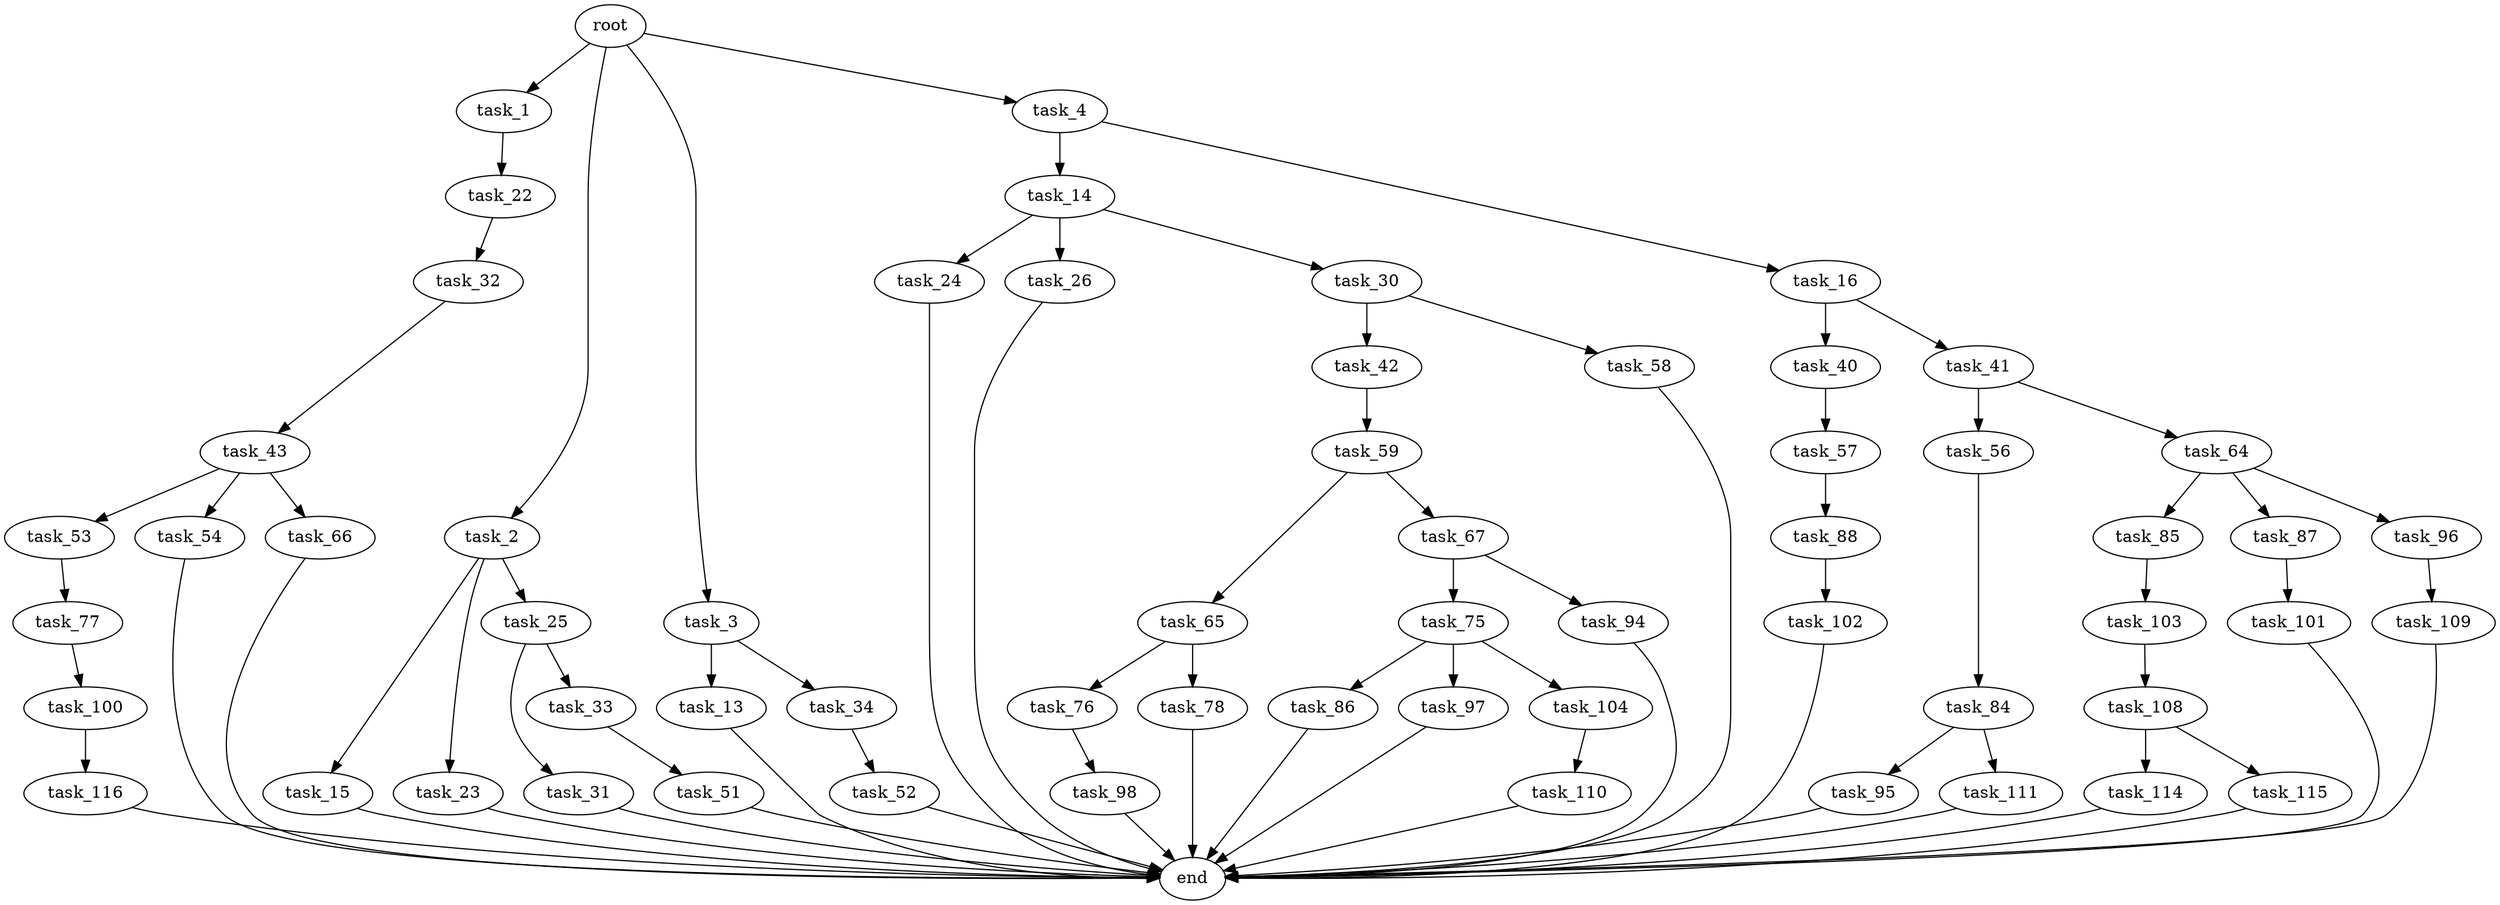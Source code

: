 digraph G {
  root [size="0.000000"];
  task_1 [size="2376117420.000000"];
  task_2 [size="33304878975.000000"];
  task_3 [size="549755813888.000000"];
  task_4 [size="401683477504.000000"];
  task_22 [size="2807653488.000000"];
  task_15 [size="52292302088.000000"];
  task_23 [size="4493145869.000000"];
  task_25 [size="1073741824000.000000"];
  task_13 [size="225858017177.000000"];
  task_34 [size="14499952041.000000"];
  task_14 [size="368293445632.000000"];
  task_16 [size="13195994893.000000"];
  end [size="0.000000"];
  task_24 [size="5560349143.000000"];
  task_26 [size="549755813888.000000"];
  task_30 [size="4160186682.000000"];
  task_40 [size="15036749531.000000"];
  task_41 [size="198336320388.000000"];
  task_32 [size="194713679525.000000"];
  task_31 [size="8589934592.000000"];
  task_33 [size="114941220264.000000"];
  task_42 [size="620805666870.000000"];
  task_58 [size="134217728000.000000"];
  task_43 [size="11724344062.000000"];
  task_51 [size="782757789696.000000"];
  task_52 [size="368869660604.000000"];
  task_57 [size="8589934592.000000"];
  task_56 [size="888269623393.000000"];
  task_64 [size="368293445632.000000"];
  task_59 [size="796786461071.000000"];
  task_53 [size="323703474459.000000"];
  task_54 [size="6414222719.000000"];
  task_66 [size="50197664131.000000"];
  task_77 [size="68719476736.000000"];
  task_84 [size="2154452624.000000"];
  task_88 [size="229558848789.000000"];
  task_65 [size="2428351469.000000"];
  task_67 [size="1073741824000.000000"];
  task_85 [size="8242881638.000000"];
  task_87 [size="24209180564.000000"];
  task_96 [size="40541743140.000000"];
  task_76 [size="368293445632.000000"];
  task_78 [size="13755919009.000000"];
  task_75 [size="15689410804.000000"];
  task_94 [size="986196907552.000000"];
  task_86 [size="32355818077.000000"];
  task_97 [size="368293445632.000000"];
  task_104 [size="202940693936.000000"];
  task_98 [size="782757789696.000000"];
  task_100 [size="13071642014.000000"];
  task_95 [size="88531667304.000000"];
  task_111 [size="549755813888.000000"];
  task_103 [size="456935844629.000000"];
  task_101 [size="13157441978.000000"];
  task_102 [size="8589934592.000000"];
  task_109 [size="400693552826.000000"];
  task_116 [size="231928233984.000000"];
  task_108 [size="28991029248.000000"];
  task_110 [size="179445929312.000000"];
  task_114 [size="509805283180.000000"];
  task_115 [size="154721345131.000000"];

  root -> task_1 [size="1.000000"];
  root -> task_2 [size="1.000000"];
  root -> task_3 [size="1.000000"];
  root -> task_4 [size="1.000000"];
  task_1 -> task_22 [size="134217728.000000"];
  task_2 -> task_15 [size="75497472.000000"];
  task_2 -> task_23 [size="75497472.000000"];
  task_2 -> task_25 [size="75497472.000000"];
  task_3 -> task_13 [size="536870912.000000"];
  task_3 -> task_34 [size="536870912.000000"];
  task_4 -> task_14 [size="411041792.000000"];
  task_4 -> task_16 [size="411041792.000000"];
  task_22 -> task_32 [size="75497472.000000"];
  task_15 -> end [size="1.000000"];
  task_23 -> end [size="1.000000"];
  task_25 -> task_31 [size="838860800.000000"];
  task_25 -> task_33 [size="838860800.000000"];
  task_13 -> end [size="1.000000"];
  task_34 -> task_52 [size="301989888.000000"];
  task_14 -> task_24 [size="411041792.000000"];
  task_14 -> task_26 [size="411041792.000000"];
  task_14 -> task_30 [size="411041792.000000"];
  task_16 -> task_40 [size="209715200.000000"];
  task_16 -> task_41 [size="209715200.000000"];
  task_24 -> end [size="1.000000"];
  task_26 -> end [size="1.000000"];
  task_30 -> task_42 [size="134217728.000000"];
  task_30 -> task_58 [size="134217728.000000"];
  task_40 -> task_57 [size="411041792.000000"];
  task_41 -> task_56 [size="134217728.000000"];
  task_41 -> task_64 [size="134217728.000000"];
  task_32 -> task_43 [size="411041792.000000"];
  task_31 -> end [size="1.000000"];
  task_33 -> task_51 [size="134217728.000000"];
  task_42 -> task_59 [size="838860800.000000"];
  task_58 -> end [size="1.000000"];
  task_43 -> task_53 [size="536870912.000000"];
  task_43 -> task_54 [size="536870912.000000"];
  task_43 -> task_66 [size="536870912.000000"];
  task_51 -> end [size="1.000000"];
  task_52 -> end [size="1.000000"];
  task_57 -> task_88 [size="33554432.000000"];
  task_56 -> task_84 [size="679477248.000000"];
  task_64 -> task_85 [size="411041792.000000"];
  task_64 -> task_87 [size="411041792.000000"];
  task_64 -> task_96 [size="411041792.000000"];
  task_59 -> task_65 [size="679477248.000000"];
  task_59 -> task_67 [size="679477248.000000"];
  task_53 -> task_77 [size="679477248.000000"];
  task_54 -> end [size="1.000000"];
  task_66 -> end [size="1.000000"];
  task_77 -> task_100 [size="134217728.000000"];
  task_84 -> task_95 [size="75497472.000000"];
  task_84 -> task_111 [size="75497472.000000"];
  task_88 -> task_102 [size="209715200.000000"];
  task_65 -> task_76 [size="301989888.000000"];
  task_65 -> task_78 [size="301989888.000000"];
  task_67 -> task_75 [size="838860800.000000"];
  task_67 -> task_94 [size="838860800.000000"];
  task_85 -> task_103 [size="134217728.000000"];
  task_87 -> task_101 [size="411041792.000000"];
  task_96 -> task_109 [size="134217728.000000"];
  task_76 -> task_98 [size="411041792.000000"];
  task_78 -> end [size="1.000000"];
  task_75 -> task_86 [size="536870912.000000"];
  task_75 -> task_97 [size="536870912.000000"];
  task_75 -> task_104 [size="536870912.000000"];
  task_94 -> end [size="1.000000"];
  task_86 -> end [size="1.000000"];
  task_97 -> end [size="1.000000"];
  task_104 -> task_110 [size="301989888.000000"];
  task_98 -> end [size="1.000000"];
  task_100 -> task_116 [size="679477248.000000"];
  task_95 -> end [size="1.000000"];
  task_111 -> end [size="1.000000"];
  task_103 -> task_108 [size="301989888.000000"];
  task_101 -> end [size="1.000000"];
  task_102 -> end [size="1.000000"];
  task_109 -> end [size="1.000000"];
  task_116 -> end [size="1.000000"];
  task_108 -> task_114 [size="75497472.000000"];
  task_108 -> task_115 [size="75497472.000000"];
  task_110 -> end [size="1.000000"];
  task_114 -> end [size="1.000000"];
  task_115 -> end [size="1.000000"];
}
